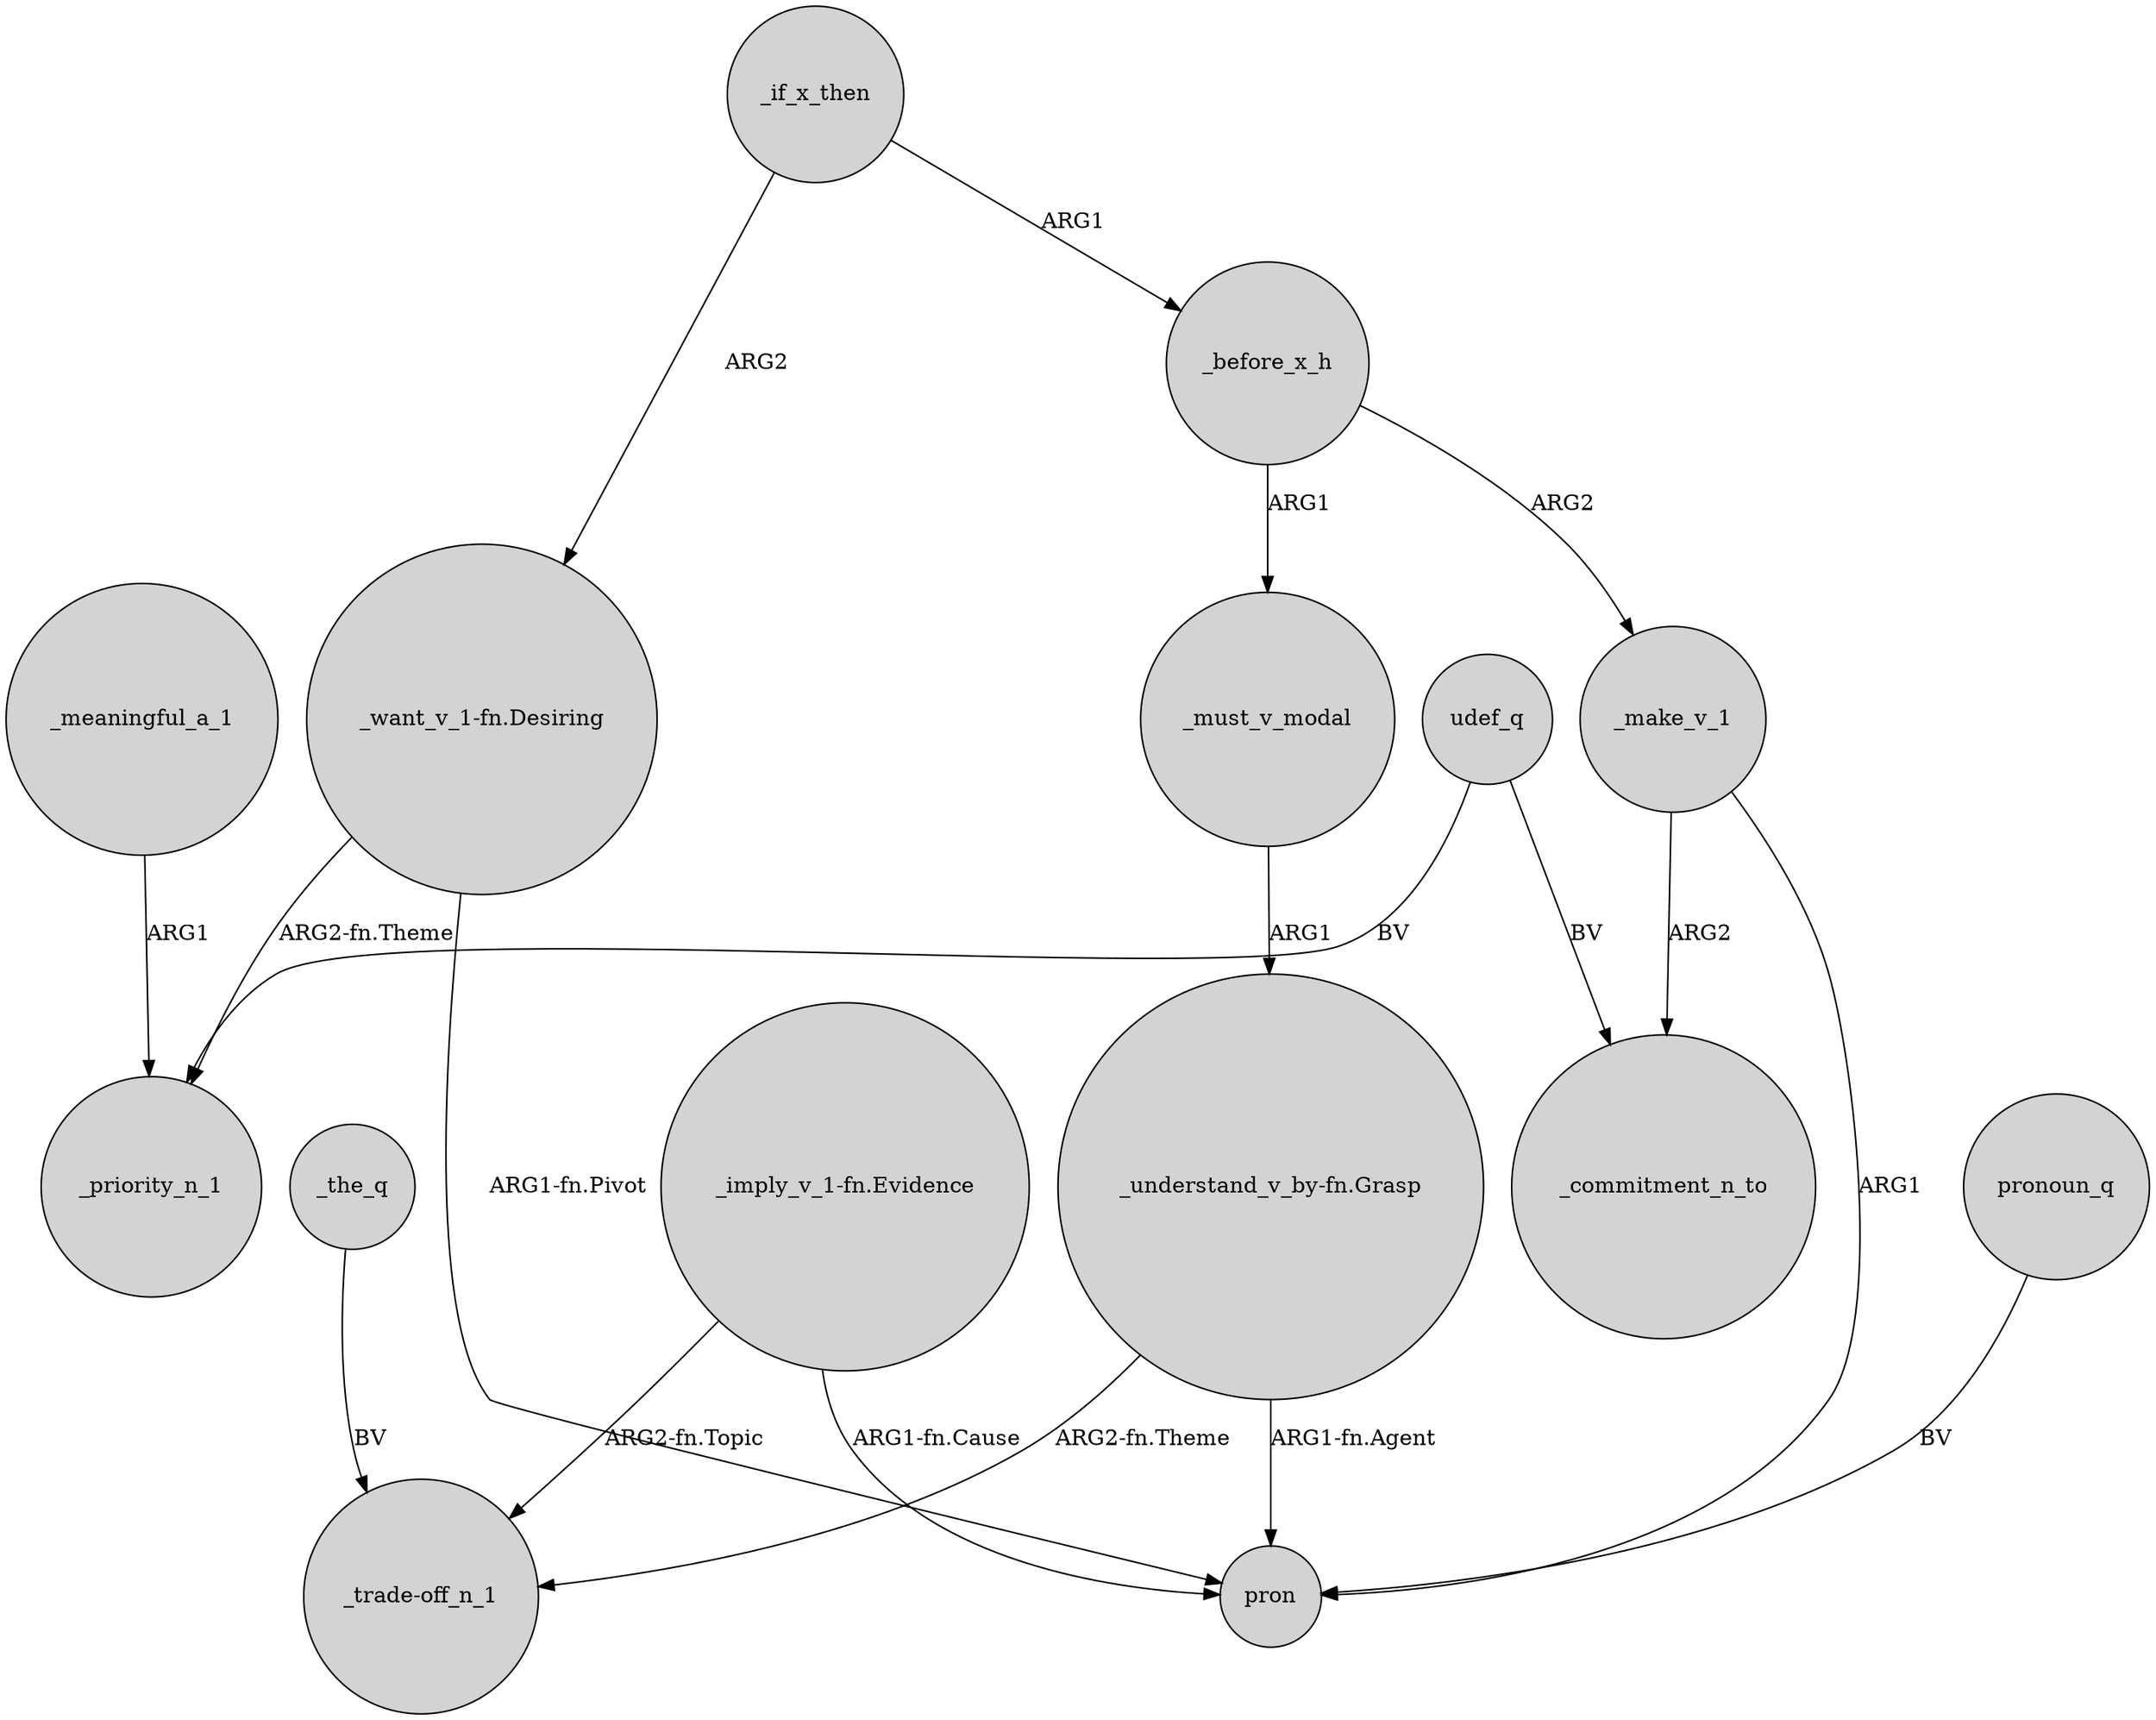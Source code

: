 digraph {
	node [shape=circle style=filled]
	"_want_v_1-fn.Desiring" -> pron [label="ARG1-fn.Pivot"]
	_if_x_then -> "_want_v_1-fn.Desiring" [label=ARG2]
	_make_v_1 -> _commitment_n_to [label=ARG2]
	"_understand_v_by-fn.Grasp" -> pron [label="ARG1-fn.Agent"]
	_if_x_then -> _before_x_h [label=ARG1]
	udef_q -> _priority_n_1 [label=BV]
	_must_v_modal -> "_understand_v_by-fn.Grasp" [label=ARG1]
	_the_q -> "_trade-off_n_1" [label=BV]
	"_imply_v_1-fn.Evidence" -> "_trade-off_n_1" [label="ARG2-fn.Topic"]
	"_imply_v_1-fn.Evidence" -> pron [label="ARG1-fn.Cause"]
	_make_v_1 -> pron [label=ARG1]
	udef_q -> _commitment_n_to [label=BV]
	_before_x_h -> _must_v_modal [label=ARG1]
	_before_x_h -> _make_v_1 [label=ARG2]
	_meaningful_a_1 -> _priority_n_1 [label=ARG1]
	"_understand_v_by-fn.Grasp" -> "_trade-off_n_1" [label="ARG2-fn.Theme"]
	"_want_v_1-fn.Desiring" -> _priority_n_1 [label="ARG2-fn.Theme"]
	pronoun_q -> pron [label=BV]
}
